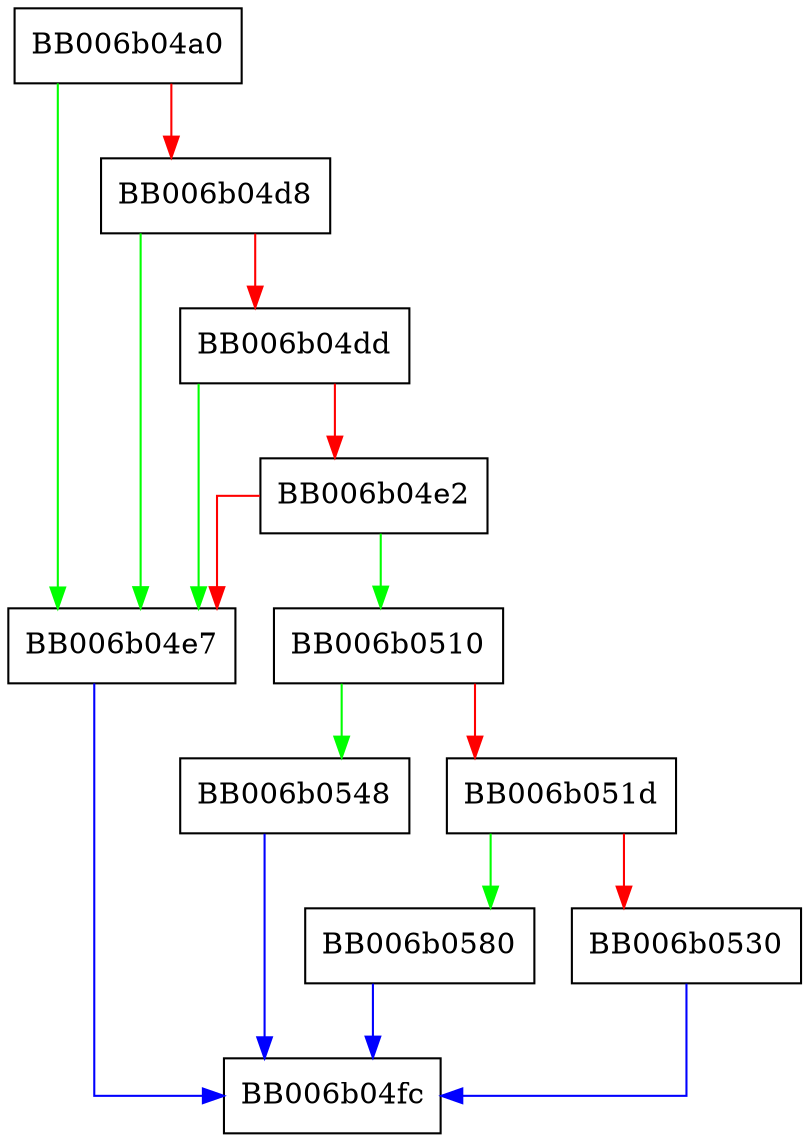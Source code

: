 digraph prepare_dsa_params {
  node [shape="box"];
  graph [splines=ortho];
  BB006b04a0 -> BB006b04e7 [color="green"];
  BB006b04a0 -> BB006b04d8 [color="red"];
  BB006b04d8 -> BB006b04e7 [color="green"];
  BB006b04d8 -> BB006b04dd [color="red"];
  BB006b04dd -> BB006b04e7 [color="green"];
  BB006b04dd -> BB006b04e2 [color="red"];
  BB006b04e2 -> BB006b0510 [color="green"];
  BB006b04e2 -> BB006b04e7 [color="red"];
  BB006b04e7 -> BB006b04fc [color="blue"];
  BB006b0510 -> BB006b0548 [color="green"];
  BB006b0510 -> BB006b051d [color="red"];
  BB006b051d -> BB006b0580 [color="green"];
  BB006b051d -> BB006b0530 [color="red"];
  BB006b0530 -> BB006b04fc [color="blue"];
  BB006b0548 -> BB006b04fc [color="blue"];
  BB006b0580 -> BB006b04fc [color="blue"];
}
